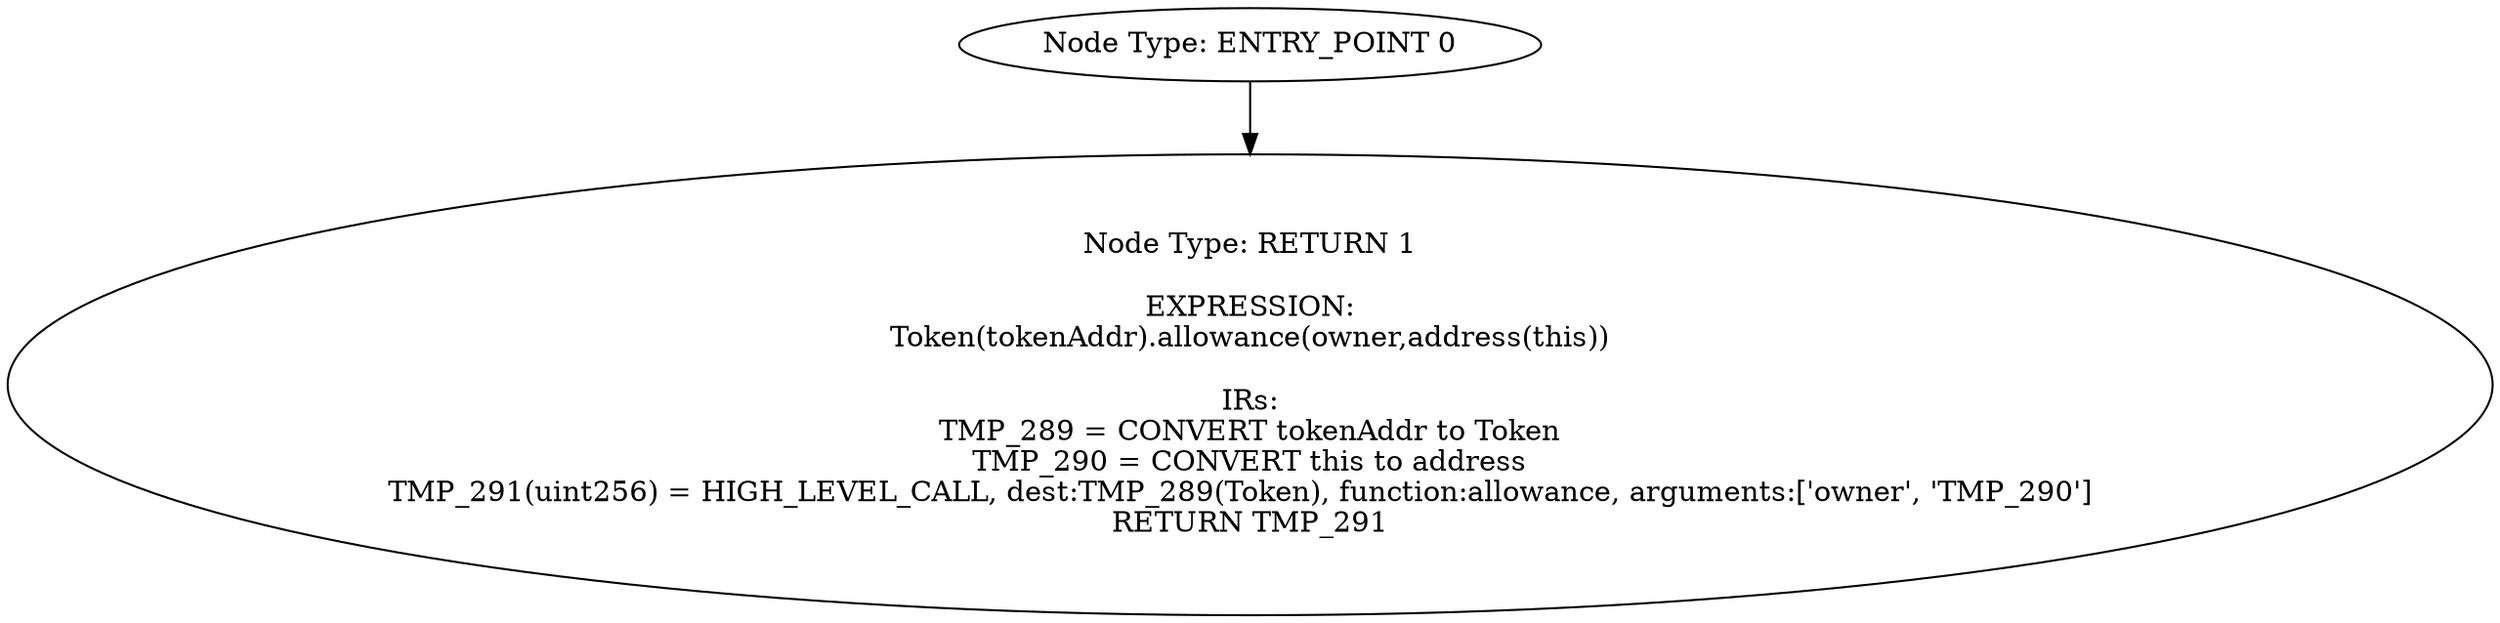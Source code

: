 digraph{
0[label="Node Type: ENTRY_POINT 0
"];
0->1;
1[label="Node Type: RETURN 1

EXPRESSION:
Token(tokenAddr).allowance(owner,address(this))

IRs:
TMP_289 = CONVERT tokenAddr to Token
TMP_290 = CONVERT this to address
TMP_291(uint256) = HIGH_LEVEL_CALL, dest:TMP_289(Token), function:allowance, arguments:['owner', 'TMP_290']  
RETURN TMP_291"];
}
